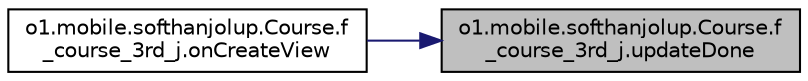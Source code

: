 digraph "o1.mobile.softhanjolup.Course.f_course_3rd_j.updateDone"
{
 // LATEX_PDF_SIZE
  edge [fontname="Helvetica",fontsize="10",labelfontname="Helvetica",labelfontsize="10"];
  node [fontname="Helvetica",fontsize="10",shape=record];
  rankdir="RL";
  Node4 [label="o1.mobile.softhanjolup.Course.f\l_course_3rd_j.updateDone",height=0.2,width=0.4,color="black", fillcolor="grey75", style="filled", fontcolor="black",tooltip=" "];
  Node4 -> Node5 [dir="back",color="midnightblue",fontsize="10",style="solid",fontname="Helvetica"];
  Node5 [label="o1.mobile.softhanjolup.Course.f\l_course_3rd_j.onCreateView",height=0.2,width=0.4,color="black", fillcolor="white", style="filled",URL="$classo1_1_1mobile_1_1softhanjolup_1_1_course_1_1f__course__3rd__j.html#a6693ad0d74a00a6f93de88885a748b9e",tooltip=" "];
}
